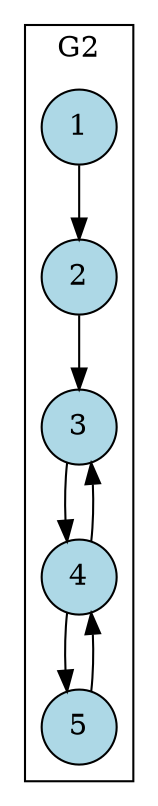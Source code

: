 digraph G {
    node [style=filled,shape=circle,color="black",fillcolor= "lightblue"];

    subgraph cluster_1{
        label ="G2";
        node [style=filled,shape=circle,color="black",fillcolor= "lightblue"];
        1;
        2;
        3;
        4;
        5;
        1->2;

        2->3;

        3->4;
        4->3;

        5->4;
        4->5;
    }

}
